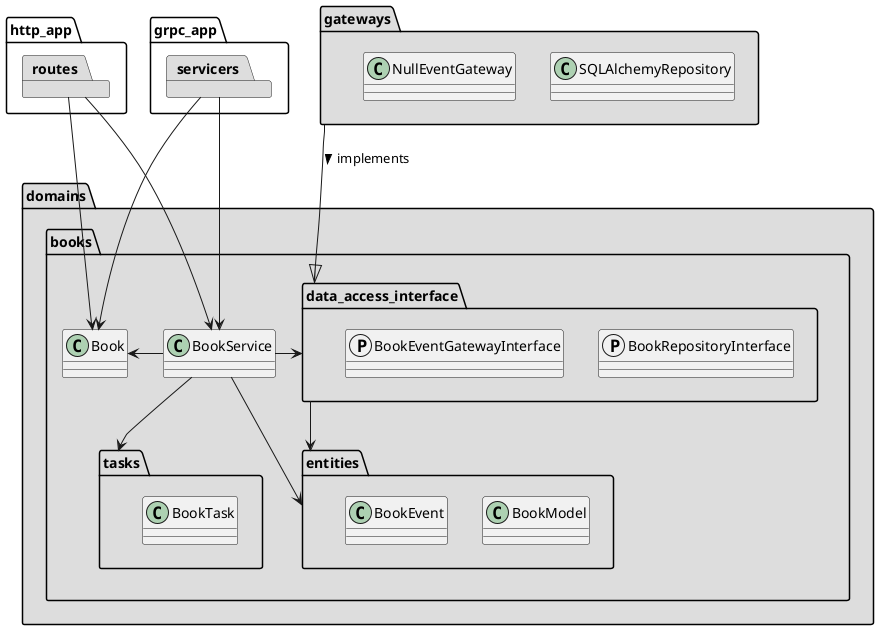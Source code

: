 @startuml
allowmixing
skinparam componentStyle uml1

package http_app {
    package routes #DDDDDD
}

package grpc_app {
    package servicers #DDDDDD
}

package domains #DDDDDD {
    package books {
        class Book
        class BookService

        package entities {
            class BookModel
            class BookEvent
        }

        package tasks {
            class BookTask
        }

        package data_access_interface {
            protocol BookRepositoryInterface
            protocol BookEventGatewayInterface
        }
    }
}

package gateways #DDDDDD {
    class SQLAlchemyRepository
    class NullEventGateway
}


'links framework - domains
routes --> BookService
routes --> Book
servicers --> BookService
servicers --> Book

'links internal to books domain
BookService -l-> Book
BookService --> entities
BookService --> tasks
BookService -r-> data_access_interface
data_access_interface --> entities

'links domains - gateways
gateways --|> data_access_interface: implements >

@enduml
